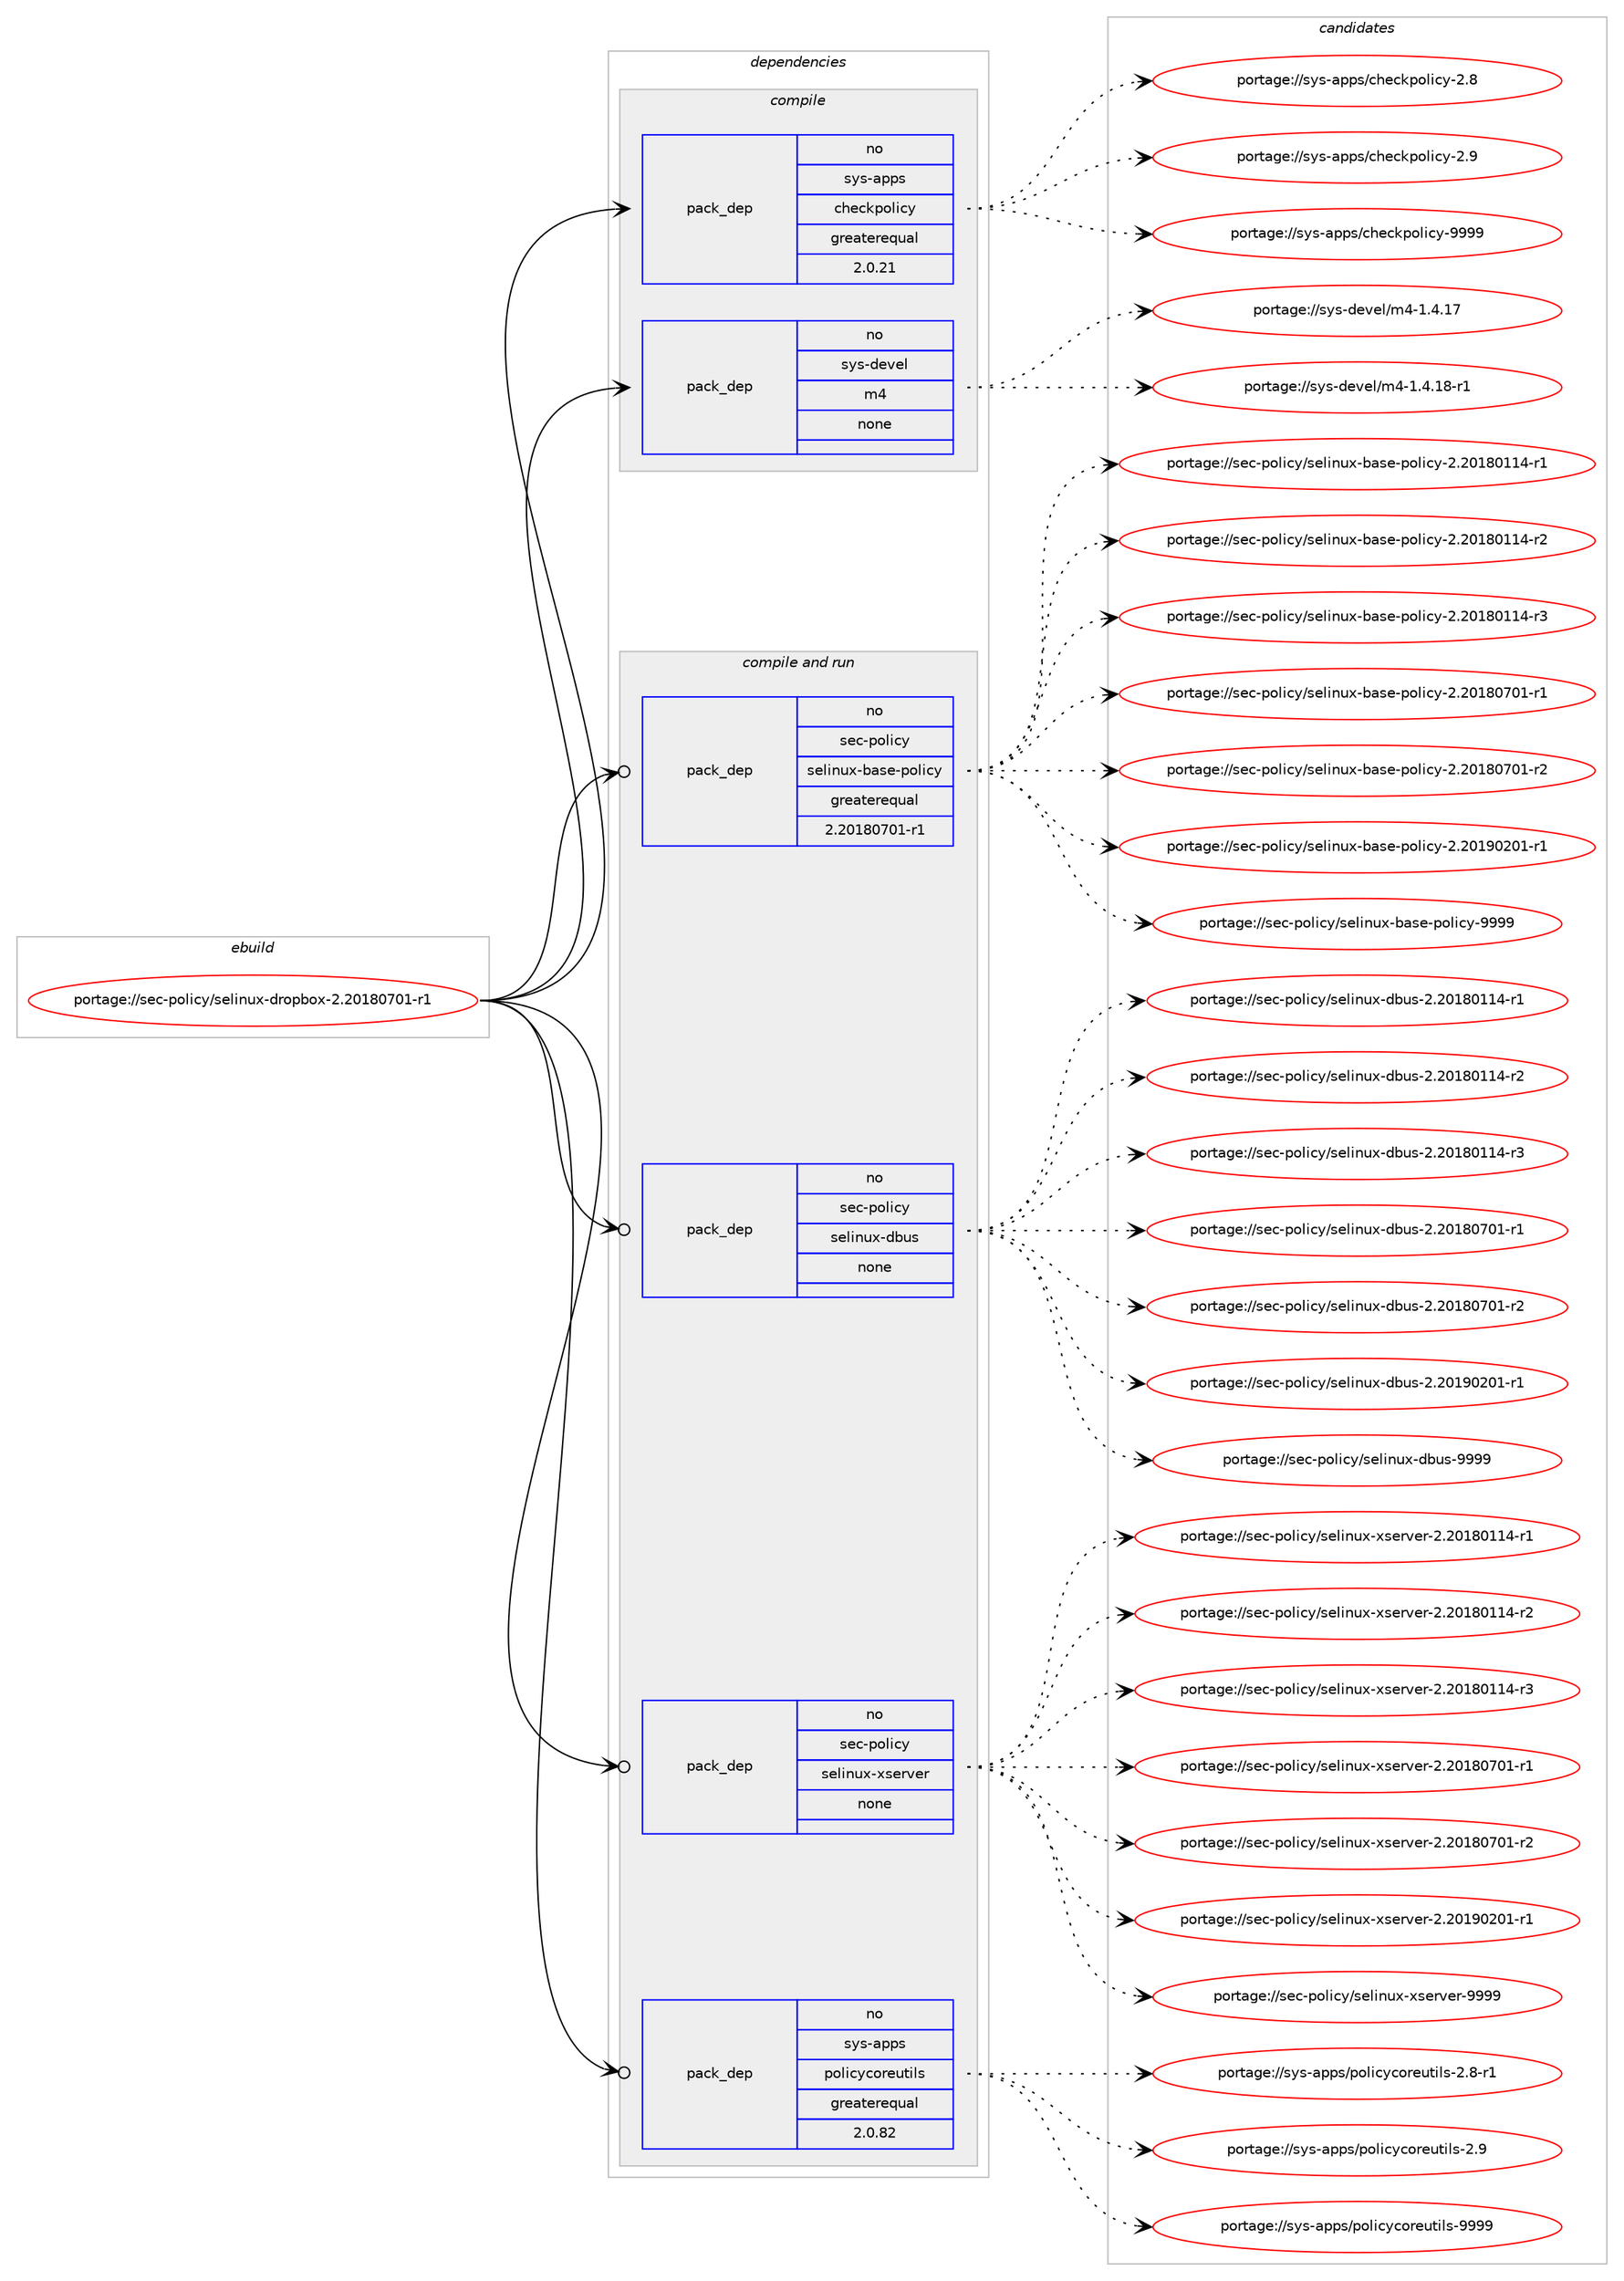 digraph prolog {

# *************
# Graph options
# *************

newrank=true;
concentrate=true;
compound=true;
graph [rankdir=LR,fontname=Helvetica,fontsize=10,ranksep=1.5];#, ranksep=2.5, nodesep=0.2];
edge  [arrowhead=vee];
node  [fontname=Helvetica,fontsize=10];

# **********
# The ebuild
# **********

subgraph cluster_leftcol {
color=gray;
rank=same;
label=<<i>ebuild</i>>;
id [label="portage://sec-policy/selinux-dropbox-2.20180701-r1", color=red, width=4, href="../sec-policy/selinux-dropbox-2.20180701-r1.svg"];
}

# ****************
# The dependencies
# ****************

subgraph cluster_midcol {
color=gray;
label=<<i>dependencies</i>>;
subgraph cluster_compile {
fillcolor="#eeeeee";
style=filled;
label=<<i>compile</i>>;
subgraph pack295446 {
dependency400953 [label=<<TABLE BORDER="0" CELLBORDER="1" CELLSPACING="0" CELLPADDING="4" WIDTH="220"><TR><TD ROWSPAN="6" CELLPADDING="30">pack_dep</TD></TR><TR><TD WIDTH="110">no</TD></TR><TR><TD>sys-apps</TD></TR><TR><TD>checkpolicy</TD></TR><TR><TD>greaterequal</TD></TR><TR><TD>2.0.21</TD></TR></TABLE>>, shape=none, color=blue];
}
id:e -> dependency400953:w [weight=20,style="solid",arrowhead="vee"];
subgraph pack295447 {
dependency400954 [label=<<TABLE BORDER="0" CELLBORDER="1" CELLSPACING="0" CELLPADDING="4" WIDTH="220"><TR><TD ROWSPAN="6" CELLPADDING="30">pack_dep</TD></TR><TR><TD WIDTH="110">no</TD></TR><TR><TD>sys-devel</TD></TR><TR><TD>m4</TD></TR><TR><TD>none</TD></TR><TR><TD></TD></TR></TABLE>>, shape=none, color=blue];
}
id:e -> dependency400954:w [weight=20,style="solid",arrowhead="vee"];
}
subgraph cluster_compileandrun {
fillcolor="#eeeeee";
style=filled;
label=<<i>compile and run</i>>;
subgraph pack295448 {
dependency400955 [label=<<TABLE BORDER="0" CELLBORDER="1" CELLSPACING="0" CELLPADDING="4" WIDTH="220"><TR><TD ROWSPAN="6" CELLPADDING="30">pack_dep</TD></TR><TR><TD WIDTH="110">no</TD></TR><TR><TD>sec-policy</TD></TR><TR><TD>selinux-base-policy</TD></TR><TR><TD>greaterequal</TD></TR><TR><TD>2.20180701-r1</TD></TR></TABLE>>, shape=none, color=blue];
}
id:e -> dependency400955:w [weight=20,style="solid",arrowhead="odotvee"];
subgraph pack295449 {
dependency400956 [label=<<TABLE BORDER="0" CELLBORDER="1" CELLSPACING="0" CELLPADDING="4" WIDTH="220"><TR><TD ROWSPAN="6" CELLPADDING="30">pack_dep</TD></TR><TR><TD WIDTH="110">no</TD></TR><TR><TD>sec-policy</TD></TR><TR><TD>selinux-dbus</TD></TR><TR><TD>none</TD></TR><TR><TD></TD></TR></TABLE>>, shape=none, color=blue];
}
id:e -> dependency400956:w [weight=20,style="solid",arrowhead="odotvee"];
subgraph pack295450 {
dependency400957 [label=<<TABLE BORDER="0" CELLBORDER="1" CELLSPACING="0" CELLPADDING="4" WIDTH="220"><TR><TD ROWSPAN="6" CELLPADDING="30">pack_dep</TD></TR><TR><TD WIDTH="110">no</TD></TR><TR><TD>sec-policy</TD></TR><TR><TD>selinux-xserver</TD></TR><TR><TD>none</TD></TR><TR><TD></TD></TR></TABLE>>, shape=none, color=blue];
}
id:e -> dependency400957:w [weight=20,style="solid",arrowhead="odotvee"];
subgraph pack295451 {
dependency400958 [label=<<TABLE BORDER="0" CELLBORDER="1" CELLSPACING="0" CELLPADDING="4" WIDTH="220"><TR><TD ROWSPAN="6" CELLPADDING="30">pack_dep</TD></TR><TR><TD WIDTH="110">no</TD></TR><TR><TD>sys-apps</TD></TR><TR><TD>policycoreutils</TD></TR><TR><TD>greaterequal</TD></TR><TR><TD>2.0.82</TD></TR></TABLE>>, shape=none, color=blue];
}
id:e -> dependency400958:w [weight=20,style="solid",arrowhead="odotvee"];
}
subgraph cluster_run {
fillcolor="#eeeeee";
style=filled;
label=<<i>run</i>>;
}
}

# **************
# The candidates
# **************

subgraph cluster_choices {
rank=same;
color=gray;
label=<<i>candidates</i>>;

subgraph choice295446 {
color=black;
nodesep=1;
choiceportage11512111545971121121154799104101991071121111081059912145504656 [label="portage://sys-apps/checkpolicy-2.8", color=red, width=4,href="../sys-apps/checkpolicy-2.8.svg"];
choiceportage11512111545971121121154799104101991071121111081059912145504657 [label="portage://sys-apps/checkpolicy-2.9", color=red, width=4,href="../sys-apps/checkpolicy-2.9.svg"];
choiceportage1151211154597112112115479910410199107112111108105991214557575757 [label="portage://sys-apps/checkpolicy-9999", color=red, width=4,href="../sys-apps/checkpolicy-9999.svg"];
dependency400953:e -> choiceportage11512111545971121121154799104101991071121111081059912145504656:w [style=dotted,weight="100"];
dependency400953:e -> choiceportage11512111545971121121154799104101991071121111081059912145504657:w [style=dotted,weight="100"];
dependency400953:e -> choiceportage1151211154597112112115479910410199107112111108105991214557575757:w [style=dotted,weight="100"];
}
subgraph choice295447 {
color=black;
nodesep=1;
choiceportage11512111545100101118101108471095245494652464955 [label="portage://sys-devel/m4-1.4.17", color=red, width=4,href="../sys-devel/m4-1.4.17.svg"];
choiceportage115121115451001011181011084710952454946524649564511449 [label="portage://sys-devel/m4-1.4.18-r1", color=red, width=4,href="../sys-devel/m4-1.4.18-r1.svg"];
dependency400954:e -> choiceportage11512111545100101118101108471095245494652464955:w [style=dotted,weight="100"];
dependency400954:e -> choiceportage115121115451001011181011084710952454946524649564511449:w [style=dotted,weight="100"];
}
subgraph choice295448 {
color=black;
nodesep=1;
choiceportage11510199451121111081059912147115101108105110117120459897115101451121111081059912145504650484956484949524511449 [label="portage://sec-policy/selinux-base-policy-2.20180114-r1", color=red, width=4,href="../sec-policy/selinux-base-policy-2.20180114-r1.svg"];
choiceportage11510199451121111081059912147115101108105110117120459897115101451121111081059912145504650484956484949524511450 [label="portage://sec-policy/selinux-base-policy-2.20180114-r2", color=red, width=4,href="../sec-policy/selinux-base-policy-2.20180114-r2.svg"];
choiceportage11510199451121111081059912147115101108105110117120459897115101451121111081059912145504650484956484949524511451 [label="portage://sec-policy/selinux-base-policy-2.20180114-r3", color=red, width=4,href="../sec-policy/selinux-base-policy-2.20180114-r3.svg"];
choiceportage11510199451121111081059912147115101108105110117120459897115101451121111081059912145504650484956485548494511449 [label="portage://sec-policy/selinux-base-policy-2.20180701-r1", color=red, width=4,href="../sec-policy/selinux-base-policy-2.20180701-r1.svg"];
choiceportage11510199451121111081059912147115101108105110117120459897115101451121111081059912145504650484956485548494511450 [label="portage://sec-policy/selinux-base-policy-2.20180701-r2", color=red, width=4,href="../sec-policy/selinux-base-policy-2.20180701-r2.svg"];
choiceportage11510199451121111081059912147115101108105110117120459897115101451121111081059912145504650484957485048494511449 [label="portage://sec-policy/selinux-base-policy-2.20190201-r1", color=red, width=4,href="../sec-policy/selinux-base-policy-2.20190201-r1.svg"];
choiceportage1151019945112111108105991214711510110810511011712045989711510145112111108105991214557575757 [label="portage://sec-policy/selinux-base-policy-9999", color=red, width=4,href="../sec-policy/selinux-base-policy-9999.svg"];
dependency400955:e -> choiceportage11510199451121111081059912147115101108105110117120459897115101451121111081059912145504650484956484949524511449:w [style=dotted,weight="100"];
dependency400955:e -> choiceportage11510199451121111081059912147115101108105110117120459897115101451121111081059912145504650484956484949524511450:w [style=dotted,weight="100"];
dependency400955:e -> choiceportage11510199451121111081059912147115101108105110117120459897115101451121111081059912145504650484956484949524511451:w [style=dotted,weight="100"];
dependency400955:e -> choiceportage11510199451121111081059912147115101108105110117120459897115101451121111081059912145504650484956485548494511449:w [style=dotted,weight="100"];
dependency400955:e -> choiceportage11510199451121111081059912147115101108105110117120459897115101451121111081059912145504650484956485548494511450:w [style=dotted,weight="100"];
dependency400955:e -> choiceportage11510199451121111081059912147115101108105110117120459897115101451121111081059912145504650484957485048494511449:w [style=dotted,weight="100"];
dependency400955:e -> choiceportage1151019945112111108105991214711510110810511011712045989711510145112111108105991214557575757:w [style=dotted,weight="100"];
}
subgraph choice295449 {
color=black;
nodesep=1;
choiceportage11510199451121111081059912147115101108105110117120451009811711545504650484956484949524511449 [label="portage://sec-policy/selinux-dbus-2.20180114-r1", color=red, width=4,href="../sec-policy/selinux-dbus-2.20180114-r1.svg"];
choiceportage11510199451121111081059912147115101108105110117120451009811711545504650484956484949524511450 [label="portage://sec-policy/selinux-dbus-2.20180114-r2", color=red, width=4,href="../sec-policy/selinux-dbus-2.20180114-r2.svg"];
choiceportage11510199451121111081059912147115101108105110117120451009811711545504650484956484949524511451 [label="portage://sec-policy/selinux-dbus-2.20180114-r3", color=red, width=4,href="../sec-policy/selinux-dbus-2.20180114-r3.svg"];
choiceportage11510199451121111081059912147115101108105110117120451009811711545504650484956485548494511449 [label="portage://sec-policy/selinux-dbus-2.20180701-r1", color=red, width=4,href="../sec-policy/selinux-dbus-2.20180701-r1.svg"];
choiceportage11510199451121111081059912147115101108105110117120451009811711545504650484956485548494511450 [label="portage://sec-policy/selinux-dbus-2.20180701-r2", color=red, width=4,href="../sec-policy/selinux-dbus-2.20180701-r2.svg"];
choiceportage11510199451121111081059912147115101108105110117120451009811711545504650484957485048494511449 [label="portage://sec-policy/selinux-dbus-2.20190201-r1", color=red, width=4,href="../sec-policy/selinux-dbus-2.20190201-r1.svg"];
choiceportage1151019945112111108105991214711510110810511011712045100981171154557575757 [label="portage://sec-policy/selinux-dbus-9999", color=red, width=4,href="../sec-policy/selinux-dbus-9999.svg"];
dependency400956:e -> choiceportage11510199451121111081059912147115101108105110117120451009811711545504650484956484949524511449:w [style=dotted,weight="100"];
dependency400956:e -> choiceportage11510199451121111081059912147115101108105110117120451009811711545504650484956484949524511450:w [style=dotted,weight="100"];
dependency400956:e -> choiceportage11510199451121111081059912147115101108105110117120451009811711545504650484956484949524511451:w [style=dotted,weight="100"];
dependency400956:e -> choiceportage11510199451121111081059912147115101108105110117120451009811711545504650484956485548494511449:w [style=dotted,weight="100"];
dependency400956:e -> choiceportage11510199451121111081059912147115101108105110117120451009811711545504650484956485548494511450:w [style=dotted,weight="100"];
dependency400956:e -> choiceportage11510199451121111081059912147115101108105110117120451009811711545504650484957485048494511449:w [style=dotted,weight="100"];
dependency400956:e -> choiceportage1151019945112111108105991214711510110810511011712045100981171154557575757:w [style=dotted,weight="100"];
}
subgraph choice295450 {
color=black;
nodesep=1;
choiceportage115101994511211110810599121471151011081051101171204512011510111411810111445504650484956484949524511449 [label="portage://sec-policy/selinux-xserver-2.20180114-r1", color=red, width=4,href="../sec-policy/selinux-xserver-2.20180114-r1.svg"];
choiceportage115101994511211110810599121471151011081051101171204512011510111411810111445504650484956484949524511450 [label="portage://sec-policy/selinux-xserver-2.20180114-r2", color=red, width=4,href="../sec-policy/selinux-xserver-2.20180114-r2.svg"];
choiceportage115101994511211110810599121471151011081051101171204512011510111411810111445504650484956484949524511451 [label="portage://sec-policy/selinux-xserver-2.20180114-r3", color=red, width=4,href="../sec-policy/selinux-xserver-2.20180114-r3.svg"];
choiceportage115101994511211110810599121471151011081051101171204512011510111411810111445504650484956485548494511449 [label="portage://sec-policy/selinux-xserver-2.20180701-r1", color=red, width=4,href="../sec-policy/selinux-xserver-2.20180701-r1.svg"];
choiceportage115101994511211110810599121471151011081051101171204512011510111411810111445504650484956485548494511450 [label="portage://sec-policy/selinux-xserver-2.20180701-r2", color=red, width=4,href="../sec-policy/selinux-xserver-2.20180701-r2.svg"];
choiceportage115101994511211110810599121471151011081051101171204512011510111411810111445504650484957485048494511449 [label="portage://sec-policy/selinux-xserver-2.20190201-r1", color=red, width=4,href="../sec-policy/selinux-xserver-2.20190201-r1.svg"];
choiceportage11510199451121111081059912147115101108105110117120451201151011141181011144557575757 [label="portage://sec-policy/selinux-xserver-9999", color=red, width=4,href="../sec-policy/selinux-xserver-9999.svg"];
dependency400957:e -> choiceportage115101994511211110810599121471151011081051101171204512011510111411810111445504650484956484949524511449:w [style=dotted,weight="100"];
dependency400957:e -> choiceportage115101994511211110810599121471151011081051101171204512011510111411810111445504650484956484949524511450:w [style=dotted,weight="100"];
dependency400957:e -> choiceportage115101994511211110810599121471151011081051101171204512011510111411810111445504650484956484949524511451:w [style=dotted,weight="100"];
dependency400957:e -> choiceportage115101994511211110810599121471151011081051101171204512011510111411810111445504650484956485548494511449:w [style=dotted,weight="100"];
dependency400957:e -> choiceportage115101994511211110810599121471151011081051101171204512011510111411810111445504650484956485548494511450:w [style=dotted,weight="100"];
dependency400957:e -> choiceportage115101994511211110810599121471151011081051101171204512011510111411810111445504650484957485048494511449:w [style=dotted,weight="100"];
dependency400957:e -> choiceportage11510199451121111081059912147115101108105110117120451201151011141181011144557575757:w [style=dotted,weight="100"];
}
subgraph choice295451 {
color=black;
nodesep=1;
choiceportage1151211154597112112115471121111081059912199111114101117116105108115455046564511449 [label="portage://sys-apps/policycoreutils-2.8-r1", color=red, width=4,href="../sys-apps/policycoreutils-2.8-r1.svg"];
choiceportage115121115459711211211547112111108105991219911111410111711610510811545504657 [label="portage://sys-apps/policycoreutils-2.9", color=red, width=4,href="../sys-apps/policycoreutils-2.9.svg"];
choiceportage11512111545971121121154711211110810599121991111141011171161051081154557575757 [label="portage://sys-apps/policycoreutils-9999", color=red, width=4,href="../sys-apps/policycoreutils-9999.svg"];
dependency400958:e -> choiceportage1151211154597112112115471121111081059912199111114101117116105108115455046564511449:w [style=dotted,weight="100"];
dependency400958:e -> choiceportage115121115459711211211547112111108105991219911111410111711610510811545504657:w [style=dotted,weight="100"];
dependency400958:e -> choiceportage11512111545971121121154711211110810599121991111141011171161051081154557575757:w [style=dotted,weight="100"];
}
}

}
